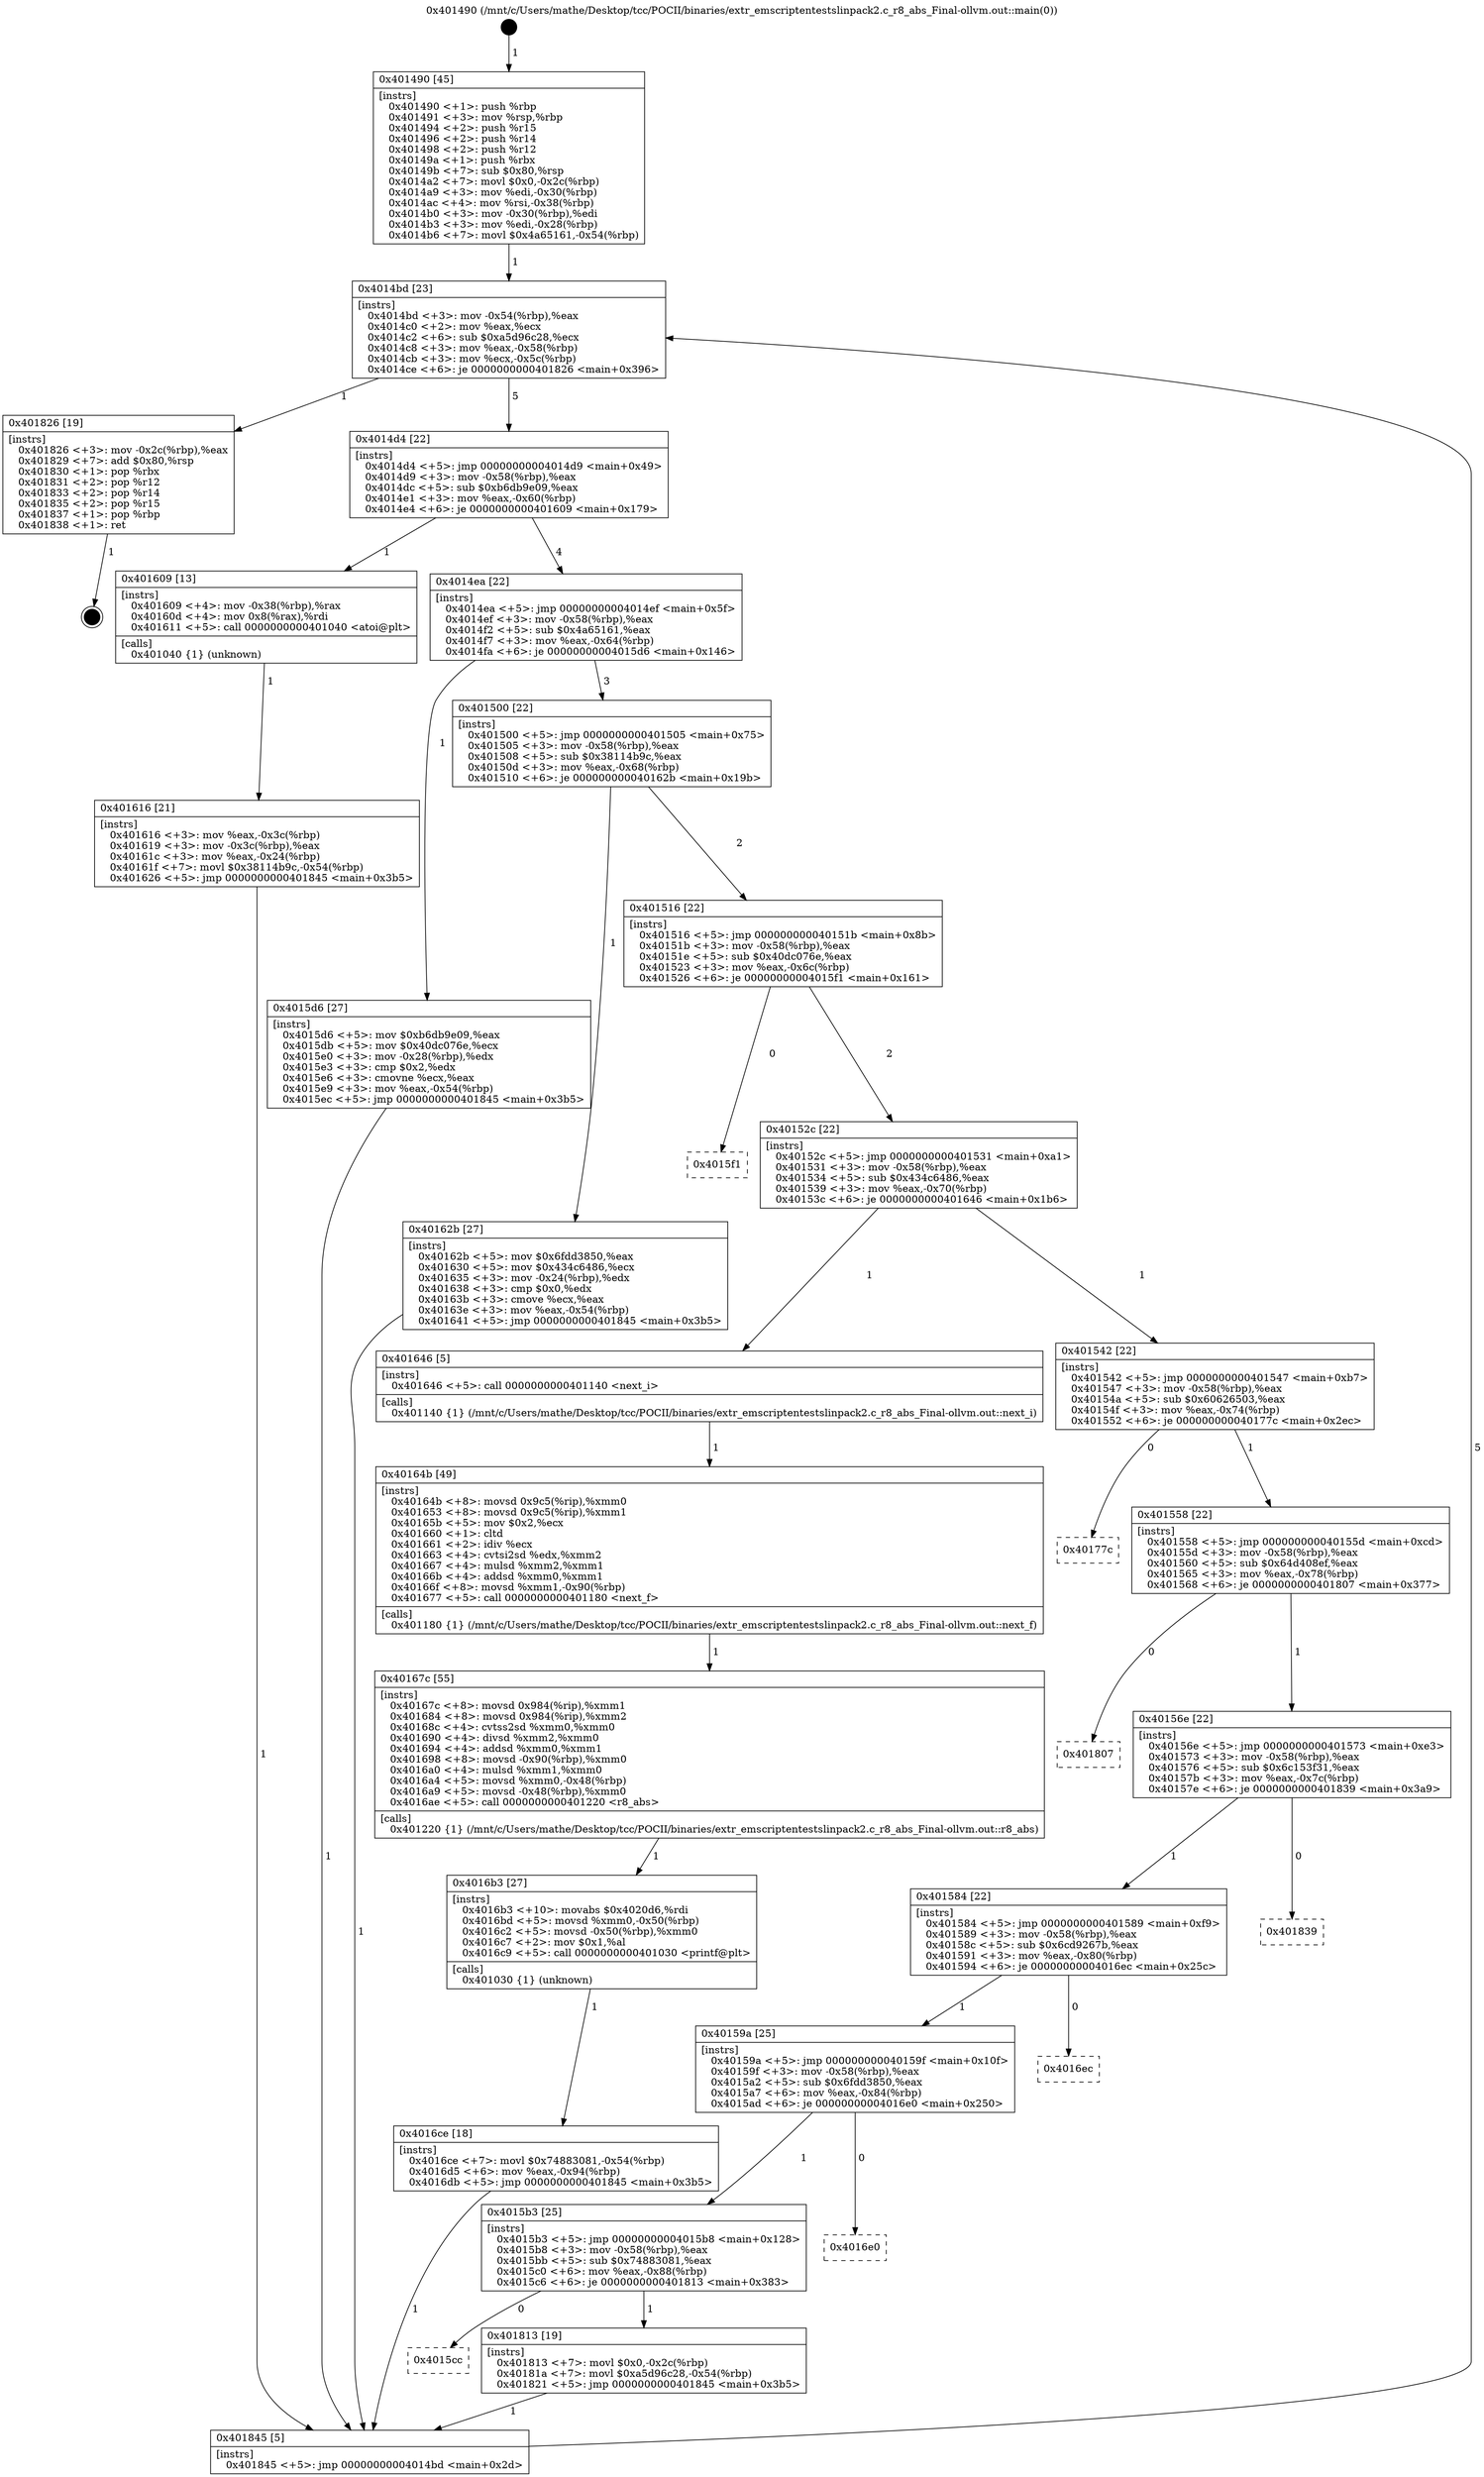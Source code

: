 digraph "0x401490" {
  label = "0x401490 (/mnt/c/Users/mathe/Desktop/tcc/POCII/binaries/extr_emscriptentestslinpack2.c_r8_abs_Final-ollvm.out::main(0))"
  labelloc = "t"
  node[shape=record]

  Entry [label="",width=0.3,height=0.3,shape=circle,fillcolor=black,style=filled]
  "0x4014bd" [label="{
     0x4014bd [23]\l
     | [instrs]\l
     &nbsp;&nbsp;0x4014bd \<+3\>: mov -0x54(%rbp),%eax\l
     &nbsp;&nbsp;0x4014c0 \<+2\>: mov %eax,%ecx\l
     &nbsp;&nbsp;0x4014c2 \<+6\>: sub $0xa5d96c28,%ecx\l
     &nbsp;&nbsp;0x4014c8 \<+3\>: mov %eax,-0x58(%rbp)\l
     &nbsp;&nbsp;0x4014cb \<+3\>: mov %ecx,-0x5c(%rbp)\l
     &nbsp;&nbsp;0x4014ce \<+6\>: je 0000000000401826 \<main+0x396\>\l
  }"]
  "0x401826" [label="{
     0x401826 [19]\l
     | [instrs]\l
     &nbsp;&nbsp;0x401826 \<+3\>: mov -0x2c(%rbp),%eax\l
     &nbsp;&nbsp;0x401829 \<+7\>: add $0x80,%rsp\l
     &nbsp;&nbsp;0x401830 \<+1\>: pop %rbx\l
     &nbsp;&nbsp;0x401831 \<+2\>: pop %r12\l
     &nbsp;&nbsp;0x401833 \<+2\>: pop %r14\l
     &nbsp;&nbsp;0x401835 \<+2\>: pop %r15\l
     &nbsp;&nbsp;0x401837 \<+1\>: pop %rbp\l
     &nbsp;&nbsp;0x401838 \<+1\>: ret\l
  }"]
  "0x4014d4" [label="{
     0x4014d4 [22]\l
     | [instrs]\l
     &nbsp;&nbsp;0x4014d4 \<+5\>: jmp 00000000004014d9 \<main+0x49\>\l
     &nbsp;&nbsp;0x4014d9 \<+3\>: mov -0x58(%rbp),%eax\l
     &nbsp;&nbsp;0x4014dc \<+5\>: sub $0xb6db9e09,%eax\l
     &nbsp;&nbsp;0x4014e1 \<+3\>: mov %eax,-0x60(%rbp)\l
     &nbsp;&nbsp;0x4014e4 \<+6\>: je 0000000000401609 \<main+0x179\>\l
  }"]
  Exit [label="",width=0.3,height=0.3,shape=circle,fillcolor=black,style=filled,peripheries=2]
  "0x401609" [label="{
     0x401609 [13]\l
     | [instrs]\l
     &nbsp;&nbsp;0x401609 \<+4\>: mov -0x38(%rbp),%rax\l
     &nbsp;&nbsp;0x40160d \<+4\>: mov 0x8(%rax),%rdi\l
     &nbsp;&nbsp;0x401611 \<+5\>: call 0000000000401040 \<atoi@plt\>\l
     | [calls]\l
     &nbsp;&nbsp;0x401040 \{1\} (unknown)\l
  }"]
  "0x4014ea" [label="{
     0x4014ea [22]\l
     | [instrs]\l
     &nbsp;&nbsp;0x4014ea \<+5\>: jmp 00000000004014ef \<main+0x5f\>\l
     &nbsp;&nbsp;0x4014ef \<+3\>: mov -0x58(%rbp),%eax\l
     &nbsp;&nbsp;0x4014f2 \<+5\>: sub $0x4a65161,%eax\l
     &nbsp;&nbsp;0x4014f7 \<+3\>: mov %eax,-0x64(%rbp)\l
     &nbsp;&nbsp;0x4014fa \<+6\>: je 00000000004015d6 \<main+0x146\>\l
  }"]
  "0x4015cc" [label="{
     0x4015cc\l
  }", style=dashed]
  "0x4015d6" [label="{
     0x4015d6 [27]\l
     | [instrs]\l
     &nbsp;&nbsp;0x4015d6 \<+5\>: mov $0xb6db9e09,%eax\l
     &nbsp;&nbsp;0x4015db \<+5\>: mov $0x40dc076e,%ecx\l
     &nbsp;&nbsp;0x4015e0 \<+3\>: mov -0x28(%rbp),%edx\l
     &nbsp;&nbsp;0x4015e3 \<+3\>: cmp $0x2,%edx\l
     &nbsp;&nbsp;0x4015e6 \<+3\>: cmovne %ecx,%eax\l
     &nbsp;&nbsp;0x4015e9 \<+3\>: mov %eax,-0x54(%rbp)\l
     &nbsp;&nbsp;0x4015ec \<+5\>: jmp 0000000000401845 \<main+0x3b5\>\l
  }"]
  "0x401500" [label="{
     0x401500 [22]\l
     | [instrs]\l
     &nbsp;&nbsp;0x401500 \<+5\>: jmp 0000000000401505 \<main+0x75\>\l
     &nbsp;&nbsp;0x401505 \<+3\>: mov -0x58(%rbp),%eax\l
     &nbsp;&nbsp;0x401508 \<+5\>: sub $0x38114b9c,%eax\l
     &nbsp;&nbsp;0x40150d \<+3\>: mov %eax,-0x68(%rbp)\l
     &nbsp;&nbsp;0x401510 \<+6\>: je 000000000040162b \<main+0x19b\>\l
  }"]
  "0x401845" [label="{
     0x401845 [5]\l
     | [instrs]\l
     &nbsp;&nbsp;0x401845 \<+5\>: jmp 00000000004014bd \<main+0x2d\>\l
  }"]
  "0x401490" [label="{
     0x401490 [45]\l
     | [instrs]\l
     &nbsp;&nbsp;0x401490 \<+1\>: push %rbp\l
     &nbsp;&nbsp;0x401491 \<+3\>: mov %rsp,%rbp\l
     &nbsp;&nbsp;0x401494 \<+2\>: push %r15\l
     &nbsp;&nbsp;0x401496 \<+2\>: push %r14\l
     &nbsp;&nbsp;0x401498 \<+2\>: push %r12\l
     &nbsp;&nbsp;0x40149a \<+1\>: push %rbx\l
     &nbsp;&nbsp;0x40149b \<+7\>: sub $0x80,%rsp\l
     &nbsp;&nbsp;0x4014a2 \<+7\>: movl $0x0,-0x2c(%rbp)\l
     &nbsp;&nbsp;0x4014a9 \<+3\>: mov %edi,-0x30(%rbp)\l
     &nbsp;&nbsp;0x4014ac \<+4\>: mov %rsi,-0x38(%rbp)\l
     &nbsp;&nbsp;0x4014b0 \<+3\>: mov -0x30(%rbp),%edi\l
     &nbsp;&nbsp;0x4014b3 \<+3\>: mov %edi,-0x28(%rbp)\l
     &nbsp;&nbsp;0x4014b6 \<+7\>: movl $0x4a65161,-0x54(%rbp)\l
  }"]
  "0x401616" [label="{
     0x401616 [21]\l
     | [instrs]\l
     &nbsp;&nbsp;0x401616 \<+3\>: mov %eax,-0x3c(%rbp)\l
     &nbsp;&nbsp;0x401619 \<+3\>: mov -0x3c(%rbp),%eax\l
     &nbsp;&nbsp;0x40161c \<+3\>: mov %eax,-0x24(%rbp)\l
     &nbsp;&nbsp;0x40161f \<+7\>: movl $0x38114b9c,-0x54(%rbp)\l
     &nbsp;&nbsp;0x401626 \<+5\>: jmp 0000000000401845 \<main+0x3b5\>\l
  }"]
  "0x401813" [label="{
     0x401813 [19]\l
     | [instrs]\l
     &nbsp;&nbsp;0x401813 \<+7\>: movl $0x0,-0x2c(%rbp)\l
     &nbsp;&nbsp;0x40181a \<+7\>: movl $0xa5d96c28,-0x54(%rbp)\l
     &nbsp;&nbsp;0x401821 \<+5\>: jmp 0000000000401845 \<main+0x3b5\>\l
  }"]
  "0x40162b" [label="{
     0x40162b [27]\l
     | [instrs]\l
     &nbsp;&nbsp;0x40162b \<+5\>: mov $0x6fdd3850,%eax\l
     &nbsp;&nbsp;0x401630 \<+5\>: mov $0x434c6486,%ecx\l
     &nbsp;&nbsp;0x401635 \<+3\>: mov -0x24(%rbp),%edx\l
     &nbsp;&nbsp;0x401638 \<+3\>: cmp $0x0,%edx\l
     &nbsp;&nbsp;0x40163b \<+3\>: cmove %ecx,%eax\l
     &nbsp;&nbsp;0x40163e \<+3\>: mov %eax,-0x54(%rbp)\l
     &nbsp;&nbsp;0x401641 \<+5\>: jmp 0000000000401845 \<main+0x3b5\>\l
  }"]
  "0x401516" [label="{
     0x401516 [22]\l
     | [instrs]\l
     &nbsp;&nbsp;0x401516 \<+5\>: jmp 000000000040151b \<main+0x8b\>\l
     &nbsp;&nbsp;0x40151b \<+3\>: mov -0x58(%rbp),%eax\l
     &nbsp;&nbsp;0x40151e \<+5\>: sub $0x40dc076e,%eax\l
     &nbsp;&nbsp;0x401523 \<+3\>: mov %eax,-0x6c(%rbp)\l
     &nbsp;&nbsp;0x401526 \<+6\>: je 00000000004015f1 \<main+0x161\>\l
  }"]
  "0x4015b3" [label="{
     0x4015b3 [25]\l
     | [instrs]\l
     &nbsp;&nbsp;0x4015b3 \<+5\>: jmp 00000000004015b8 \<main+0x128\>\l
     &nbsp;&nbsp;0x4015b8 \<+3\>: mov -0x58(%rbp),%eax\l
     &nbsp;&nbsp;0x4015bb \<+5\>: sub $0x74883081,%eax\l
     &nbsp;&nbsp;0x4015c0 \<+6\>: mov %eax,-0x88(%rbp)\l
     &nbsp;&nbsp;0x4015c6 \<+6\>: je 0000000000401813 \<main+0x383\>\l
  }"]
  "0x4015f1" [label="{
     0x4015f1\l
  }", style=dashed]
  "0x40152c" [label="{
     0x40152c [22]\l
     | [instrs]\l
     &nbsp;&nbsp;0x40152c \<+5\>: jmp 0000000000401531 \<main+0xa1\>\l
     &nbsp;&nbsp;0x401531 \<+3\>: mov -0x58(%rbp),%eax\l
     &nbsp;&nbsp;0x401534 \<+5\>: sub $0x434c6486,%eax\l
     &nbsp;&nbsp;0x401539 \<+3\>: mov %eax,-0x70(%rbp)\l
     &nbsp;&nbsp;0x40153c \<+6\>: je 0000000000401646 \<main+0x1b6\>\l
  }"]
  "0x4016e0" [label="{
     0x4016e0\l
  }", style=dashed]
  "0x401646" [label="{
     0x401646 [5]\l
     | [instrs]\l
     &nbsp;&nbsp;0x401646 \<+5\>: call 0000000000401140 \<next_i\>\l
     | [calls]\l
     &nbsp;&nbsp;0x401140 \{1\} (/mnt/c/Users/mathe/Desktop/tcc/POCII/binaries/extr_emscriptentestslinpack2.c_r8_abs_Final-ollvm.out::next_i)\l
  }"]
  "0x401542" [label="{
     0x401542 [22]\l
     | [instrs]\l
     &nbsp;&nbsp;0x401542 \<+5\>: jmp 0000000000401547 \<main+0xb7\>\l
     &nbsp;&nbsp;0x401547 \<+3\>: mov -0x58(%rbp),%eax\l
     &nbsp;&nbsp;0x40154a \<+5\>: sub $0x60626503,%eax\l
     &nbsp;&nbsp;0x40154f \<+3\>: mov %eax,-0x74(%rbp)\l
     &nbsp;&nbsp;0x401552 \<+6\>: je 000000000040177c \<main+0x2ec\>\l
  }"]
  "0x40164b" [label="{
     0x40164b [49]\l
     | [instrs]\l
     &nbsp;&nbsp;0x40164b \<+8\>: movsd 0x9c5(%rip),%xmm0\l
     &nbsp;&nbsp;0x401653 \<+8\>: movsd 0x9c5(%rip),%xmm1\l
     &nbsp;&nbsp;0x40165b \<+5\>: mov $0x2,%ecx\l
     &nbsp;&nbsp;0x401660 \<+1\>: cltd\l
     &nbsp;&nbsp;0x401661 \<+2\>: idiv %ecx\l
     &nbsp;&nbsp;0x401663 \<+4\>: cvtsi2sd %edx,%xmm2\l
     &nbsp;&nbsp;0x401667 \<+4\>: mulsd %xmm2,%xmm1\l
     &nbsp;&nbsp;0x40166b \<+4\>: addsd %xmm0,%xmm1\l
     &nbsp;&nbsp;0x40166f \<+8\>: movsd %xmm1,-0x90(%rbp)\l
     &nbsp;&nbsp;0x401677 \<+5\>: call 0000000000401180 \<next_f\>\l
     | [calls]\l
     &nbsp;&nbsp;0x401180 \{1\} (/mnt/c/Users/mathe/Desktop/tcc/POCII/binaries/extr_emscriptentestslinpack2.c_r8_abs_Final-ollvm.out::next_f)\l
  }"]
  "0x40167c" [label="{
     0x40167c [55]\l
     | [instrs]\l
     &nbsp;&nbsp;0x40167c \<+8\>: movsd 0x984(%rip),%xmm1\l
     &nbsp;&nbsp;0x401684 \<+8\>: movsd 0x984(%rip),%xmm2\l
     &nbsp;&nbsp;0x40168c \<+4\>: cvtss2sd %xmm0,%xmm0\l
     &nbsp;&nbsp;0x401690 \<+4\>: divsd %xmm2,%xmm0\l
     &nbsp;&nbsp;0x401694 \<+4\>: addsd %xmm0,%xmm1\l
     &nbsp;&nbsp;0x401698 \<+8\>: movsd -0x90(%rbp),%xmm0\l
     &nbsp;&nbsp;0x4016a0 \<+4\>: mulsd %xmm1,%xmm0\l
     &nbsp;&nbsp;0x4016a4 \<+5\>: movsd %xmm0,-0x48(%rbp)\l
     &nbsp;&nbsp;0x4016a9 \<+5\>: movsd -0x48(%rbp),%xmm0\l
     &nbsp;&nbsp;0x4016ae \<+5\>: call 0000000000401220 \<r8_abs\>\l
     | [calls]\l
     &nbsp;&nbsp;0x401220 \{1\} (/mnt/c/Users/mathe/Desktop/tcc/POCII/binaries/extr_emscriptentestslinpack2.c_r8_abs_Final-ollvm.out::r8_abs)\l
  }"]
  "0x4016b3" [label="{
     0x4016b3 [27]\l
     | [instrs]\l
     &nbsp;&nbsp;0x4016b3 \<+10\>: movabs $0x4020d6,%rdi\l
     &nbsp;&nbsp;0x4016bd \<+5\>: movsd %xmm0,-0x50(%rbp)\l
     &nbsp;&nbsp;0x4016c2 \<+5\>: movsd -0x50(%rbp),%xmm0\l
     &nbsp;&nbsp;0x4016c7 \<+2\>: mov $0x1,%al\l
     &nbsp;&nbsp;0x4016c9 \<+5\>: call 0000000000401030 \<printf@plt\>\l
     | [calls]\l
     &nbsp;&nbsp;0x401030 \{1\} (unknown)\l
  }"]
  "0x4016ce" [label="{
     0x4016ce [18]\l
     | [instrs]\l
     &nbsp;&nbsp;0x4016ce \<+7\>: movl $0x74883081,-0x54(%rbp)\l
     &nbsp;&nbsp;0x4016d5 \<+6\>: mov %eax,-0x94(%rbp)\l
     &nbsp;&nbsp;0x4016db \<+5\>: jmp 0000000000401845 \<main+0x3b5\>\l
  }"]
  "0x40159a" [label="{
     0x40159a [25]\l
     | [instrs]\l
     &nbsp;&nbsp;0x40159a \<+5\>: jmp 000000000040159f \<main+0x10f\>\l
     &nbsp;&nbsp;0x40159f \<+3\>: mov -0x58(%rbp),%eax\l
     &nbsp;&nbsp;0x4015a2 \<+5\>: sub $0x6fdd3850,%eax\l
     &nbsp;&nbsp;0x4015a7 \<+6\>: mov %eax,-0x84(%rbp)\l
     &nbsp;&nbsp;0x4015ad \<+6\>: je 00000000004016e0 \<main+0x250\>\l
  }"]
  "0x40177c" [label="{
     0x40177c\l
  }", style=dashed]
  "0x401558" [label="{
     0x401558 [22]\l
     | [instrs]\l
     &nbsp;&nbsp;0x401558 \<+5\>: jmp 000000000040155d \<main+0xcd\>\l
     &nbsp;&nbsp;0x40155d \<+3\>: mov -0x58(%rbp),%eax\l
     &nbsp;&nbsp;0x401560 \<+5\>: sub $0x64d408ef,%eax\l
     &nbsp;&nbsp;0x401565 \<+3\>: mov %eax,-0x78(%rbp)\l
     &nbsp;&nbsp;0x401568 \<+6\>: je 0000000000401807 \<main+0x377\>\l
  }"]
  "0x4016ec" [label="{
     0x4016ec\l
  }", style=dashed]
  "0x401807" [label="{
     0x401807\l
  }", style=dashed]
  "0x40156e" [label="{
     0x40156e [22]\l
     | [instrs]\l
     &nbsp;&nbsp;0x40156e \<+5\>: jmp 0000000000401573 \<main+0xe3\>\l
     &nbsp;&nbsp;0x401573 \<+3\>: mov -0x58(%rbp),%eax\l
     &nbsp;&nbsp;0x401576 \<+5\>: sub $0x6c153f31,%eax\l
     &nbsp;&nbsp;0x40157b \<+3\>: mov %eax,-0x7c(%rbp)\l
     &nbsp;&nbsp;0x40157e \<+6\>: je 0000000000401839 \<main+0x3a9\>\l
  }"]
  "0x401584" [label="{
     0x401584 [22]\l
     | [instrs]\l
     &nbsp;&nbsp;0x401584 \<+5\>: jmp 0000000000401589 \<main+0xf9\>\l
     &nbsp;&nbsp;0x401589 \<+3\>: mov -0x58(%rbp),%eax\l
     &nbsp;&nbsp;0x40158c \<+5\>: sub $0x6cd9267b,%eax\l
     &nbsp;&nbsp;0x401591 \<+3\>: mov %eax,-0x80(%rbp)\l
     &nbsp;&nbsp;0x401594 \<+6\>: je 00000000004016ec \<main+0x25c\>\l
  }"]
  "0x401839" [label="{
     0x401839\l
  }", style=dashed]
  Entry -> "0x401490" [label=" 1"]
  "0x4014bd" -> "0x401826" [label=" 1"]
  "0x4014bd" -> "0x4014d4" [label=" 5"]
  "0x401826" -> Exit [label=" 1"]
  "0x4014d4" -> "0x401609" [label=" 1"]
  "0x4014d4" -> "0x4014ea" [label=" 4"]
  "0x401813" -> "0x401845" [label=" 1"]
  "0x4014ea" -> "0x4015d6" [label=" 1"]
  "0x4014ea" -> "0x401500" [label=" 3"]
  "0x4015d6" -> "0x401845" [label=" 1"]
  "0x401490" -> "0x4014bd" [label=" 1"]
  "0x401845" -> "0x4014bd" [label=" 5"]
  "0x401609" -> "0x401616" [label=" 1"]
  "0x401616" -> "0x401845" [label=" 1"]
  "0x4015b3" -> "0x4015cc" [label=" 0"]
  "0x401500" -> "0x40162b" [label=" 1"]
  "0x401500" -> "0x401516" [label=" 2"]
  "0x40162b" -> "0x401845" [label=" 1"]
  "0x4015b3" -> "0x401813" [label=" 1"]
  "0x401516" -> "0x4015f1" [label=" 0"]
  "0x401516" -> "0x40152c" [label=" 2"]
  "0x40159a" -> "0x4015b3" [label=" 1"]
  "0x40152c" -> "0x401646" [label=" 1"]
  "0x40152c" -> "0x401542" [label=" 1"]
  "0x401646" -> "0x40164b" [label=" 1"]
  "0x40164b" -> "0x40167c" [label=" 1"]
  "0x40167c" -> "0x4016b3" [label=" 1"]
  "0x4016b3" -> "0x4016ce" [label=" 1"]
  "0x4016ce" -> "0x401845" [label=" 1"]
  "0x40159a" -> "0x4016e0" [label=" 0"]
  "0x401542" -> "0x40177c" [label=" 0"]
  "0x401542" -> "0x401558" [label=" 1"]
  "0x401584" -> "0x40159a" [label=" 1"]
  "0x401558" -> "0x401807" [label=" 0"]
  "0x401558" -> "0x40156e" [label=" 1"]
  "0x401584" -> "0x4016ec" [label=" 0"]
  "0x40156e" -> "0x401839" [label=" 0"]
  "0x40156e" -> "0x401584" [label=" 1"]
}

